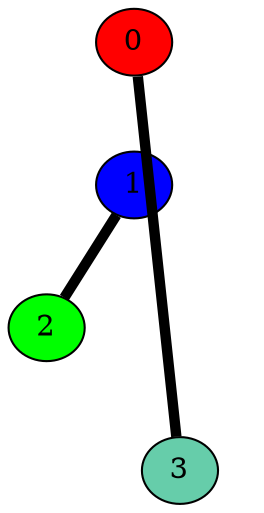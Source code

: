 graph G {
  graph [splines=false overlap=false]
  node  [shape=ellipse, width=0.3, height=0.3]
  0 [style=filled, fillcolor="red"];
  1 [style=filled, fillcolor="blue"];
  2 [style=filled, fillcolor="green"];
  3 [style=filled, fillcolor="aquamarine3"];
  0 -- 0 [penwidth=0.00];
  0 -- 1 [penwidth=0.00];
  0 -- 2 [penwidth=0.00];
  0 -- 3 [penwidth=5.00];
  1 -- 1 [penwidth=0.00];
  1 -- 2 [penwidth=5.00];
  1 -- 3 [penwidth=0.00];
  2 -- 2 [penwidth=0.00];
  2 -- 3 [penwidth=0.00];
  3 -- 3 [penwidth=0.00];
}
